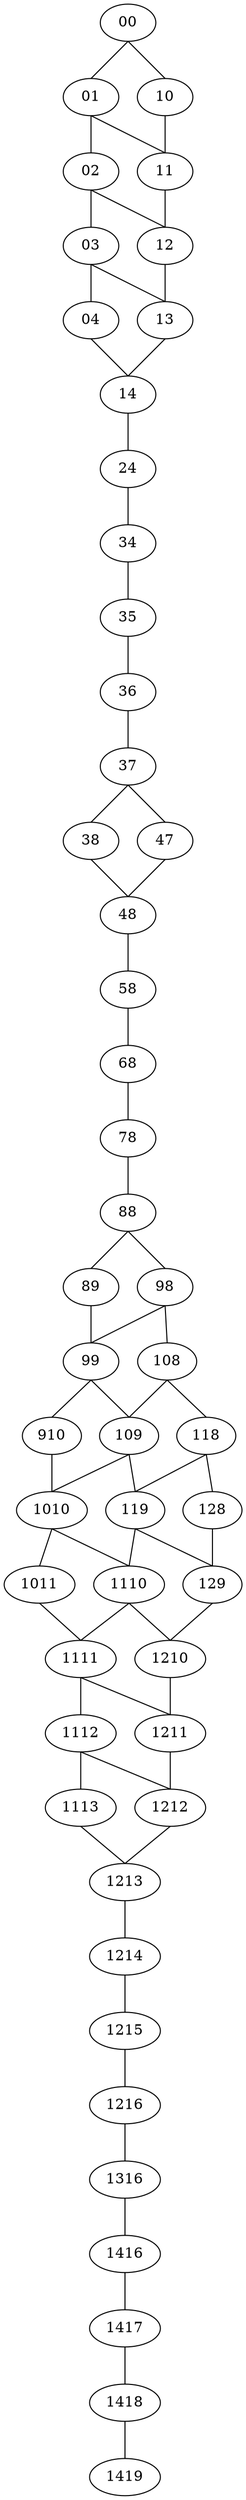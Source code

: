 digraph item_set {

// set edge attribute
edge [dir = none tailport = "s" headport = "n"]
splines=false

// the 1o layer
00 [label = "00"];
// the 2o layer
01 [label = "01"];
10 [label = "10"];

// the 3o layer
02 [label = "02"];
11 [label = "11"];

// the 4o layer
03 [label = "03"];
12 [label = "12"];

// the 5o layer
04 [label = "04"];
13 [label = "13"];

// the 6o layer
14 [label = "14"];

// the 7o layer
24 [label = "24"];

// the 8o layer
34 [label = "34"];

// the 9o layer
35 [label = "35"];

// the 10o layer
36 [label = "36"];

// the 11o layer
37 [label = "37"];

// the 12o layer
38 [label = "38"];
47 [label = "47"];

// the 13o layer
48 [label = "48"];

// the 14o layer
58 [label = "58"];

// the 15o layer
68 [label = "68"];

// the 16o layer
78 [label = "78"];

// the 17o layer
88 [label = "88"];

// the 18o layer
89 [label = "89"];
98 [label = "98"];

// the 19o layer
99 [label = "99"];
108 [label = "108"];

// the 20o layer
109 [label = "109"];
118 [label = "118"];
910 [label = "910"];

// the 21o layer
119 [label = "119"];
128 [label = "128"];
1010 [label = "1010"];

// the 22o layer
129 [label = "129"];
1011 [label = "1011"];
1110 [label = "1110"];

// the 23o layer
1111 [label = "1111"];
1210 [label = "1210"];

// the 24o layer
1112 [label = "1112"];
1211 [label = "1211"];

// the 25o layer
1113 [label = "1113"];
1212 [label = "1212"];

// the 26o layer
1213 [label = "1213"];

// the 27o layer
1214 [label = "1214"];

// the 28o layer
1215 [label = "1215"];

// the 29o layer
1216 [label = "1216"];

// the 30o layer
1316 [label = "1316"];

// the 31o layer
1416 [label = "1416"];

// the 32o layer
1417 [label = "1417"];

// the 33o layer
1418 [label = "1418"];

// the 34o layer
1419 [label = "1419"];

00 -> {10,01}
01 -> {11,02}
02 -> {12,03}
03 -> {13,04}
04 -> {14}
10 -> {11}
11 -> {12}
12 -> {13}
13 -> {14}
14 -> {24}
24 -> {34}
34 -> {35}
35 -> {36}
36 -> {37}
37 -> {47,38}
38 -> {48}
47 -> {48}
48 -> {58}
58 -> {68}
68 -> {78}
78 -> {88}
88 -> {98,89}
89 -> {99}
98 -> {108,99}
99 -> {109,910}
108 -> {118,109}
109 -> {119,1010}
118 -> {128,119}
119 -> {129,1110}
128 -> {129}
129 -> {1210}
910 -> {1010}
1010 -> {1110,1011}
1011 -> {1111}
1110 -> {1210,1111}
1111 -> {1211,1112}
1112 -> {1212,1113}
1113 -> {1213}
1210 -> {1211}
1211 -> {1212}
1212 -> {1213}
1213 -> {1214}
1214 -> {1215}
1215 -> {1216}
1216 -> {1316}
1316 -> {1416}
1416 -> {1417}
1417 -> {1418}
1418 -> {1419}
}
